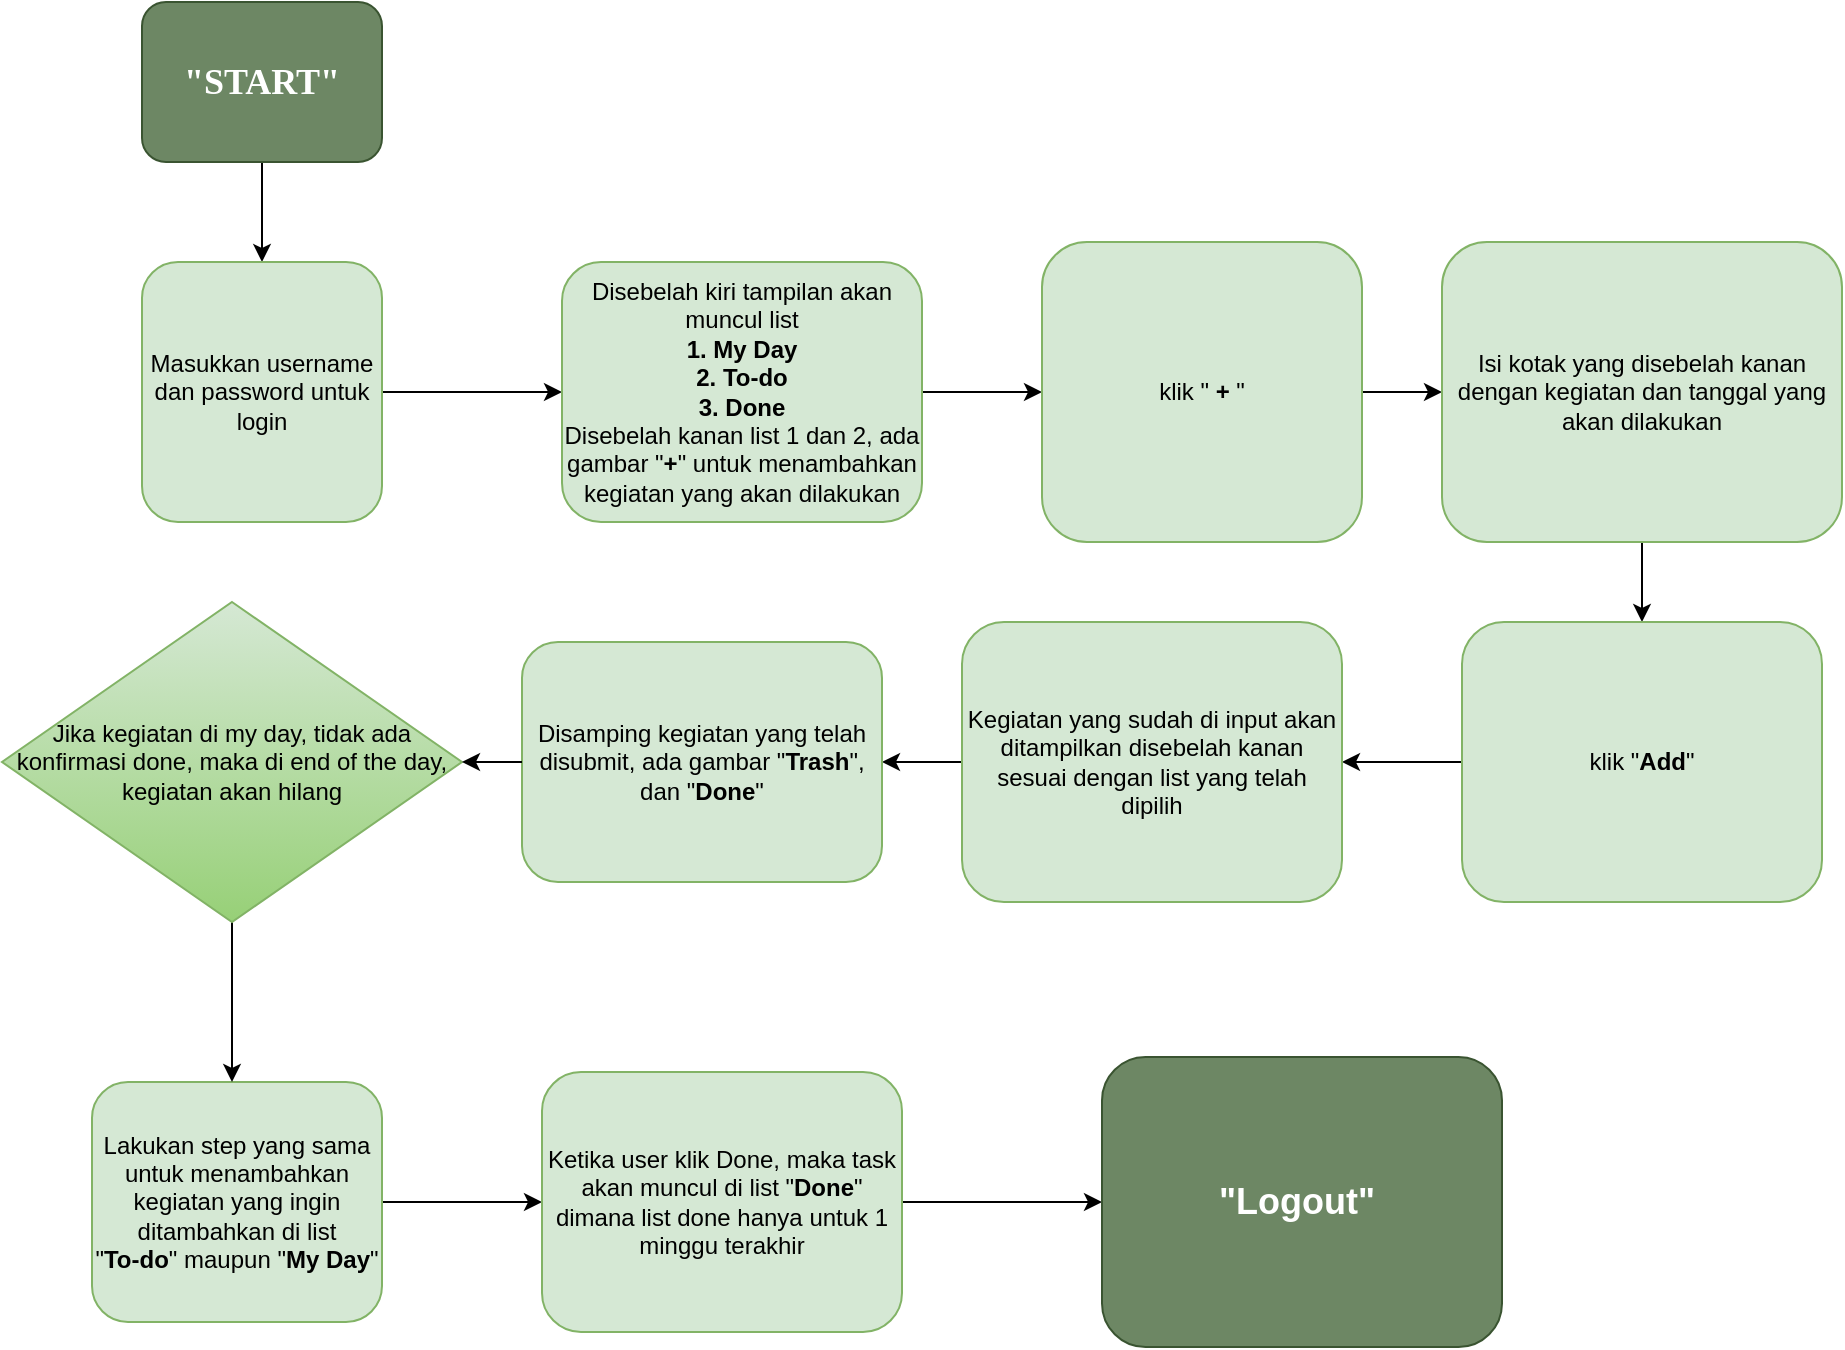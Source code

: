 <mxfile version="12.3.2" type="device" pages="1"><diagram id="2xYxHFewOQLXGWelEque" name="Page-1"><mxGraphModel dx="1728" dy="523" grid="1" gridSize="10" guides="1" tooltips="1" connect="1" arrows="1" fold="1" page="1" pageScale="1" pageWidth="850" pageHeight="1100" math="0" shadow="0"><root><mxCell id="0"/><mxCell id="1" parent="0"/><mxCell id="Q5dV_uqlqBm7EklOnTHV-6" value="" style="edgeStyle=orthogonalEdgeStyle;rounded=0;orthogonalLoop=1;jettySize=auto;html=1;" edge="1" parent="1" source="Q5dV_uqlqBm7EklOnTHV-1" target="Q5dV_uqlqBm7EklOnTHV-2"><mxGeometry relative="1" as="geometry"/></mxCell><mxCell id="Q5dV_uqlqBm7EklOnTHV-1" value="&lt;h2&gt;&lt;b&gt;&lt;font face=&quot;Lucida Console&quot;&gt;&quot;START&quot;&lt;/font&gt;&lt;/b&gt;&lt;/h2&gt;" style="rounded=1;whiteSpace=wrap;html=1;fillColor=#6d8764;strokeColor=#3A5431;fontColor=#ffffff;" vertex="1" parent="1"><mxGeometry x="-30" y="10" width="120" height="80" as="geometry"/></mxCell><mxCell id="Q5dV_uqlqBm7EklOnTHV-20" value="" style="edgeStyle=orthogonalEdgeStyle;rounded=0;orthogonalLoop=1;jettySize=auto;html=1;" edge="1" parent="1" source="Q5dV_uqlqBm7EklOnTHV-2" target="Q5dV_uqlqBm7EklOnTHV-8"><mxGeometry relative="1" as="geometry"/></mxCell><mxCell id="Q5dV_uqlqBm7EklOnTHV-2" value="Masukkan username dan password untuk login" style="rounded=1;whiteSpace=wrap;html=1;fillColor=#d5e8d4;strokeColor=#82b366;" vertex="1" parent="1"><mxGeometry x="-30" y="140" width="120" height="130" as="geometry"/></mxCell><mxCell id="Q5dV_uqlqBm7EklOnTHV-13" value="" style="edgeStyle=orthogonalEdgeStyle;rounded=0;orthogonalLoop=1;jettySize=auto;html=1;" edge="1" parent="1" source="Q5dV_uqlqBm7EklOnTHV-8" target="Q5dV_uqlqBm7EklOnTHV-12"><mxGeometry relative="1" as="geometry"/></mxCell><mxCell id="Q5dV_uqlqBm7EklOnTHV-8" value="Disebelah kiri tampilan akan muncul list&lt;br&gt;&lt;b&gt;1. My Day&lt;br&gt;2. To-do&lt;br&gt;3. Done&lt;/b&gt;&lt;br&gt;Disebelah kanan list 1 dan 2, ada gambar &quot;&lt;b&gt;+&lt;/b&gt;&quot; untuk menambahkan kegiatan yang akan dilakukan" style="rounded=1;whiteSpace=wrap;html=1;fillColor=#d5e8d4;strokeColor=#82b366;" vertex="1" parent="1"><mxGeometry x="180" y="140" width="180" height="130" as="geometry"/></mxCell><mxCell id="Q5dV_uqlqBm7EklOnTHV-15" value="" style="edgeStyle=orthogonalEdgeStyle;rounded=0;orthogonalLoop=1;jettySize=auto;html=1;" edge="1" parent="1" source="Q5dV_uqlqBm7EklOnTHV-12" target="Q5dV_uqlqBm7EklOnTHV-14"><mxGeometry relative="1" as="geometry"/></mxCell><mxCell id="Q5dV_uqlqBm7EklOnTHV-12" value="klik &quot; &lt;b&gt;+ &lt;/b&gt;&quot;" style="rounded=1;whiteSpace=wrap;html=1;fillColor=#d5e8d4;strokeColor=#82b366;" vertex="1" parent="1"><mxGeometry x="420" y="130" width="160" height="150" as="geometry"/></mxCell><mxCell id="Q5dV_uqlqBm7EklOnTHV-17" value="" style="edgeStyle=orthogonalEdgeStyle;rounded=0;orthogonalLoop=1;jettySize=auto;html=1;" edge="1" parent="1" source="Q5dV_uqlqBm7EklOnTHV-14" target="Q5dV_uqlqBm7EklOnTHV-16"><mxGeometry relative="1" as="geometry"/></mxCell><mxCell id="Q5dV_uqlqBm7EklOnTHV-14" value="Isi kotak yang disebelah kanan dengan kegiatan dan tanggal yang akan dilakukan" style="rounded=1;whiteSpace=wrap;html=1;fillColor=#d5e8d4;strokeColor=#82b366;" vertex="1" parent="1"><mxGeometry x="620" y="130" width="200" height="150" as="geometry"/></mxCell><mxCell id="Q5dV_uqlqBm7EklOnTHV-19" value="" style="edgeStyle=orthogonalEdgeStyle;rounded=0;orthogonalLoop=1;jettySize=auto;html=1;" edge="1" parent="1" source="Q5dV_uqlqBm7EklOnTHV-16" target="Q5dV_uqlqBm7EklOnTHV-18"><mxGeometry relative="1" as="geometry"/></mxCell><mxCell id="Q5dV_uqlqBm7EklOnTHV-16" value="klik &quot;&lt;b&gt;Add&lt;/b&gt;&quot;" style="rounded=1;whiteSpace=wrap;html=1;fillColor=#d5e8d4;strokeColor=#82b366;" vertex="1" parent="1"><mxGeometry x="630" y="320" width="180" height="140" as="geometry"/></mxCell><mxCell id="Q5dV_uqlqBm7EklOnTHV-22" value="" style="edgeStyle=orthogonalEdgeStyle;rounded=0;orthogonalLoop=1;jettySize=auto;html=1;" edge="1" parent="1" source="Q5dV_uqlqBm7EklOnTHV-18" target="Q5dV_uqlqBm7EklOnTHV-21"><mxGeometry relative="1" as="geometry"/></mxCell><mxCell id="Q5dV_uqlqBm7EklOnTHV-18" value="Kegiatan yang sudah di input akan ditampilkan disebelah kanan sesuai dengan list yang telah dipilih" style="rounded=1;whiteSpace=wrap;html=1;fillColor=#d5e8d4;strokeColor=#82b366;" vertex="1" parent="1"><mxGeometry x="380" y="320" width="190" height="140" as="geometry"/></mxCell><mxCell id="Q5dV_uqlqBm7EklOnTHV-21" value="Disamping kegiatan yang telah disubmit, ada gambar &quot;&lt;b&gt;Trash&lt;/b&gt;&quot;, dan &quot;&lt;b&gt;Done&lt;/b&gt;&quot;" style="rounded=1;whiteSpace=wrap;html=1;fillColor=#d5e8d4;strokeColor=#82b366;" vertex="1" parent="1"><mxGeometry x="160" y="330" width="180" height="120" as="geometry"/></mxCell><mxCell id="Q5dV_uqlqBm7EklOnTHV-28" value="" style="edgeStyle=orthogonalEdgeStyle;rounded=0;orthogonalLoop=1;jettySize=auto;html=1;" edge="1" parent="1" source="Q5dV_uqlqBm7EklOnTHV-23" target="Q5dV_uqlqBm7EklOnTHV-27"><mxGeometry relative="1" as="geometry"/></mxCell><mxCell id="Q5dV_uqlqBm7EklOnTHV-23" value="Lakukan step yang sama untuk menambahkan kegiatan yang ingin ditambahkan di list &lt;br&gt;&quot;&lt;b&gt;To-do&lt;/b&gt;&quot; maupun &quot;&lt;b&gt;My Day&lt;/b&gt;&quot;" style="rounded=1;whiteSpace=wrap;html=1;fillColor=#d5e8d4;strokeColor=#82b366;" vertex="1" parent="1"><mxGeometry x="-55" y="550" width="145" height="120" as="geometry"/></mxCell><mxCell id="Q5dV_uqlqBm7EklOnTHV-30" value="" style="edgeStyle=orthogonalEdgeStyle;rounded=0;orthogonalLoop=1;jettySize=auto;html=1;" edge="1" parent="1" source="Q5dV_uqlqBm7EklOnTHV-27" target="Q5dV_uqlqBm7EklOnTHV-29"><mxGeometry relative="1" as="geometry"/></mxCell><mxCell id="Q5dV_uqlqBm7EklOnTHV-27" value="Ketika user klik Done, maka task akan muncul di list &quot;&lt;b&gt;Done&lt;/b&gt;&quot; dimana list done hanya untuk 1 minggu terakhir" style="rounded=1;whiteSpace=wrap;html=1;fillColor=#d5e8d4;strokeColor=#82b366;" vertex="1" parent="1"><mxGeometry x="170" y="545" width="180" height="130" as="geometry"/></mxCell><mxCell id="Q5dV_uqlqBm7EklOnTHV-29" value="&lt;h2&gt;&quot;&lt;b&gt;Logout&quot;&lt;/b&gt;&amp;nbsp;&lt;/h2&gt;" style="rounded=1;whiteSpace=wrap;html=1;fillColor=#6d8764;strokeColor=#3A5431;fontColor=#ffffff;" vertex="1" parent="1"><mxGeometry x="450" y="537.5" width="200" height="145" as="geometry"/></mxCell><mxCell id="Q5dV_uqlqBm7EklOnTHV-34" value="" style="edgeStyle=orthogonalEdgeStyle;rounded=0;orthogonalLoop=1;jettySize=auto;html=1;" edge="1" parent="1" source="Q5dV_uqlqBm7EklOnTHV-31"><mxGeometry relative="1" as="geometry"><mxPoint x="15" y="550" as="targetPoint"/></mxGeometry></mxCell><mxCell id="Q5dV_uqlqBm7EklOnTHV-31" value="Jika kegiatan di my day, tidak ada konfirmasi done, maka di end of the day, kegiatan akan hilang" style="rhombus;whiteSpace=wrap;html=1;fillColor=#d5e8d4;strokeColor=#82b366;gradientColor=#97d077;" vertex="1" parent="1"><mxGeometry x="-100" y="310" width="230" height="160" as="geometry"/></mxCell><mxCell id="Q5dV_uqlqBm7EklOnTHV-32" value="" style="edgeStyle=orthogonalEdgeStyle;rounded=0;orthogonalLoop=1;jettySize=auto;html=1;" edge="1" parent="1" source="Q5dV_uqlqBm7EklOnTHV-21" target="Q5dV_uqlqBm7EklOnTHV-31"><mxGeometry relative="1" as="geometry"><mxPoint x="160" y="390" as="sourcePoint"/><mxPoint x="43" y="550" as="targetPoint"/></mxGeometry></mxCell></root></mxGraphModel></diagram></mxfile>
